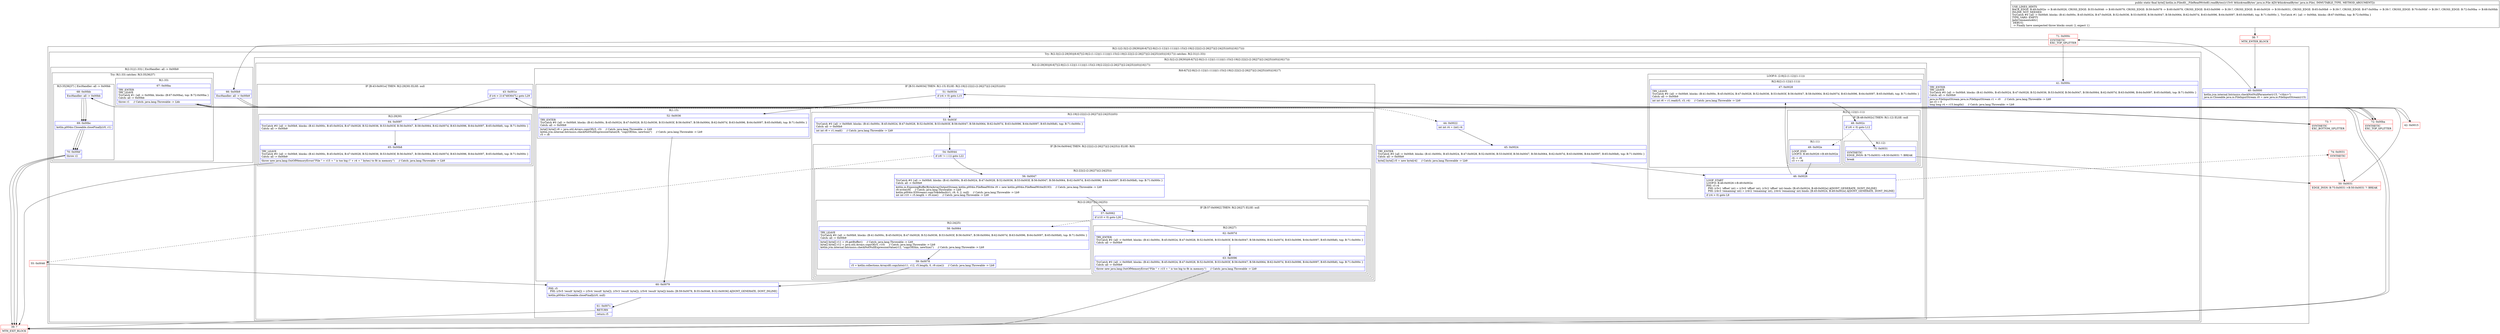 digraph "CFG forkotlin.io.FilesKt__FileReadWriteKt.readBytes(Ljava\/io\/File;)[B" {
subgraph cluster_Region_628008434 {
label = "R(2:1|(2:3|(2:(2:29|30)|(6:6|7|(2:9|(2:(1:12)|(1:11)))|(1:15)(2:19|(2:22|(2:(2:26|27)|(2:24|25)))(0))|16|17))))";
node [shape=record,color=blue];
Node_40 [shape=record,label="{40\:\ 0x0000|kotlin.jvm.internal.Intrinsics.checkNotNullParameter(r15, \"\<this\>\")\ljava.io.Closeable java.io.FileInputStream r0 = new java.io.FileInputStream(r15)\l}"];
subgraph cluster_TryCatchRegion_945541377 {
label = "Try: R(2:3|(2:(2:29|30)|(6:6|7|(2:9|(2:(1:12)|(1:11)))|(1:15)(2:19|(2:22|(2:(2:26|27)|(2:24|25)))(0))|16|17))) catches: R(2:31|(1:33))";
node [shape=record,color=blue];
subgraph cluster_Region_562039404 {
label = "R(2:3|(2:(2:29|30)|(6:6|7|(2:9|(2:(1:12)|(1:11)))|(1:15)(2:19|(2:22|(2:(2:26|27)|(2:24|25)))(0))|16|17)))";
node [shape=record,color=blue];
Node_41 [shape=record,label="{41\:\ 0x000c|TRY_ENTER\lTRY_LEAVE\lTryCatch #0 \{all \-\> 0x00b9, blocks: (B:41:0x000c, B:45:0x0024, B:47:0x0028, B:52:0x0036, B:53:0x003f, B:56:0x0047, B:58:0x0064, B:62:0x007d, B:63:0x0096, B:64:0x0097, B:65:0x00b8), top: B:71:0x000c \}\lCatch: all \-\> 0x00b9\l|java.io.FileInputStream java.io.FileInputStream r1 = r0     \/\/ Catch: java.lang.Throwable \-\> Lb9\lint r3 = 0\llong long r4 = r15.length()     \/\/ Catch: java.lang.Throwable \-\> Lb9\l}"];
subgraph cluster_Region_143492831 {
label = "R(2:(2:29|30)|(6:6|7|(2:9|(2:(1:12)|(1:11)))|(1:15)(2:19|(2:22|(2:(2:26|27)|(2:24|25)))(0))|16|17))";
node [shape=record,color=blue];
subgraph cluster_IfRegion_805074197 {
label = "IF [B:43:0x001e] THEN: R(2:29|30) ELSE: null";
node [shape=record,color=blue];
Node_43 [shape=record,label="{43\:\ 0x001e|if (r4 \> 2147483647L) goto L29\l}"];
subgraph cluster_Region_522612153 {
label = "R(2:29|30)";
node [shape=record,color=blue];
Node_64 [shape=record,label="{64\:\ 0x0097|TryCatch #0 \{all \-\> 0x00b9, blocks: (B:41:0x000c, B:45:0x0024, B:47:0x0028, B:52:0x0036, B:53:0x003f, B:56:0x0047, B:58:0x0064, B:62:0x007d, B:63:0x0096, B:64:0x0097, B:65:0x00b8), top: B:71:0x000c \}\lCatch: all \-\> 0x00b9\l}"];
Node_65 [shape=record,label="{65\:\ 0x00b8|TRY_LEAVE\lTryCatch #0 \{all \-\> 0x00b9, blocks: (B:41:0x000c, B:45:0x0024, B:47:0x0028, B:52:0x0036, B:53:0x003f, B:56:0x0047, B:58:0x0064, B:62:0x007d, B:63:0x0096, B:64:0x0097, B:65:0x00b8), top: B:71:0x000c \}\lCatch: all \-\> 0x00b9\l|throw new java.lang.OutOfMemoryError(\"File \" + r15 + \" is too big (\" + r4 + \" bytes) to fit in memory.\")     \/\/ Catch: java.lang.Throwable \-\> Lb9\l}"];
}
}
subgraph cluster_Region_2081098967 {
label = "R(6:6|7|(2:9|(2:(1:12)|(1:11)))|(1:15)(2:19|(2:22|(2:(2:26|27)|(2:24|25)))(0))|16|17)";
node [shape=record,color=blue];
Node_44 [shape=record,label="{44\:\ 0x0022|int int r4 = (int) r4\l}"];
Node_45 [shape=record,label="{45\:\ 0x0024|TRY_ENTER\lTryCatch #0 \{all \-\> 0x00b9, blocks: (B:41:0x000c, B:45:0x0024, B:47:0x0028, B:52:0x0036, B:53:0x003f, B:56:0x0047, B:58:0x0064, B:62:0x007d, B:63:0x0096, B:64:0x0097, B:65:0x00b8), top: B:71:0x000c \}\lCatch: all \-\> 0x00b9\l|byte[] byte[] r5 = new byte[r4]     \/\/ Catch: java.lang.Throwable \-\> Lb9\l}"];
subgraph cluster_LoopRegion_1212587089 {
label = "LOOP:0: (2:9|(2:(1:12)|(1:11)))";
node [shape=record,color=blue];
Node_46 [shape=record,label="{46\:\ 0x0026|LOOP_START\lLOOP:0: B:46:0x0026\-\>B:49:0x002e\lPHI: r3 r4 \l  PHI: (r3v1 'offset' int) = (r3v0 'offset' int), (r3v2 'offset' int) binds: [B:45:0x0024, B:49:0x002e] A[DONT_GENERATE, DONT_INLINE]\l  PHI: (r4v3 'remaining' int) = (r4v2 'remaining' int), (r4v4 'remaining' int) binds: [B:45:0x0024, B:49:0x002e] A[DONT_GENERATE, DONT_INLINE]\l|if (r4 \> 0) goto L9\l}"];
subgraph cluster_Region_736670591 {
label = "R(2:9|(2:(1:12)|(1:11)))";
node [shape=record,color=blue];
Node_47 [shape=record,label="{47\:\ 0x0028|TRY_LEAVE\lTryCatch #0 \{all \-\> 0x00b9, blocks: (B:41:0x000c, B:45:0x0024, B:47:0x0028, B:52:0x0036, B:53:0x003f, B:56:0x0047, B:58:0x0064, B:62:0x007d, B:63:0x0096, B:64:0x0097, B:65:0x00b8), top: B:71:0x000c \}\lCatch: all \-\> 0x00b9\l|int int r6 = r1.read(r5, r3, r4)     \/\/ Catch: java.lang.Throwable \-\> Lb9\l}"];
subgraph cluster_Region_591742041 {
label = "R(2:(1:12)|(1:11))";
node [shape=record,color=blue];
subgraph cluster_IfRegion_731275698 {
label = "IF [B:48:0x002c] THEN: R(1:12) ELSE: null";
node [shape=record,color=blue];
Node_48 [shape=record,label="{48\:\ 0x002c|if (r6 \< 0) goto L12\l}"];
subgraph cluster_Region_2015914784 {
label = "R(1:12)";
node [shape=record,color=blue];
Node_75 [shape=record,label="{75\:\ 0x0031|SYNTHETIC\lEDGE_INSN: B:75:0x0031\-\>B:50:0x0031 ?: BREAK  \l|break\l}"];
}
}
subgraph cluster_Region_458853833 {
label = "R(1:11)";
node [shape=record,color=blue];
Node_49 [shape=record,label="{49\:\ 0x002e|LOOP_END\lLOOP:0: B:46:0x0026\-\>B:49:0x002e\l|r4 \-= r6\lr3 += r6\l}"];
}
}
}
}
subgraph cluster_IfRegion_417788889 {
label = "IF [B:51:0x0034] THEN: R(1:15) ELSE: R(2:19|(2:22|(2:(2:26|27)|(2:24|25)))(0))";
node [shape=record,color=blue];
Node_51 [shape=record,label="{51\:\ 0x0034|if (r4 \> 0) goto L15\l}"];
subgraph cluster_Region_1967433366 {
label = "R(1:15)";
node [shape=record,color=blue];
Node_52 [shape=record,label="{52\:\ 0x0036|TRY_ENTER\lTryCatch #0 \{all \-\> 0x00b9, blocks: (B:41:0x000c, B:45:0x0024, B:47:0x0028, B:52:0x0036, B:53:0x003f, B:56:0x0047, B:58:0x0064, B:62:0x007d, B:63:0x0096, B:64:0x0097, B:65:0x00b8), top: B:71:0x000c \}\lCatch: all \-\> 0x00b9\l|byte[] byte[] r8 = java.util.Arrays.copyOf(r5, r3)     \/\/ Catch: java.lang.Throwable \-\> Lb9\lkotlin.jvm.internal.Intrinsics.checkNotNullExpressionValue(r8, \"copyOf(this, newSize)\")     \/\/ Catch: java.lang.Throwable \-\> Lb9\lr5 = r8\l}"];
}
subgraph cluster_Region_177868548 {
label = "R(2:19|(2:22|(2:(2:26|27)|(2:24|25)))(0))";
node [shape=record,color=blue];
Node_53 [shape=record,label="{53\:\ 0x003f|TryCatch #0 \{all \-\> 0x00b9, blocks: (B:41:0x000c, B:45:0x0024, B:47:0x0028, B:52:0x0036, B:53:0x003f, B:56:0x0047, B:58:0x0064, B:62:0x007d, B:63:0x0096, B:64:0x0097, B:65:0x00b8), top: B:71:0x000c \}\lCatch: all \-\> 0x00b9\l|int int r8 = r1.read()     \/\/ Catch: java.lang.Throwable \-\> Lb9\l}"];
subgraph cluster_IfRegion_2023333262 {
label = "IF [B:54:0x0044] THEN: R(2:22|(2:(2:26|27)|(2:24|25))) ELSE: R(0)";
node [shape=record,color=blue];
Node_54 [shape=record,label="{54\:\ 0x0044|if (r8 != (\-1)) goto L22\l}"];
subgraph cluster_Region_777242420 {
label = "R(2:22|(2:(2:26|27)|(2:24|25)))";
node [shape=record,color=blue];
Node_56 [shape=record,label="{56\:\ 0x0047|TryCatch #0 \{all \-\> 0x00b9, blocks: (B:41:0x000c, B:45:0x0024, B:47:0x0028, B:52:0x0036, B:53:0x003f, B:56:0x0047, B:58:0x0064, B:62:0x007d, B:63:0x0096, B:64:0x0097, B:65:0x00b8), top: B:71:0x000c \}\lCatch: all \-\> 0x00b9\l|kotlin.io.ExposingBufferByteArrayOutputStream kotlin.p004io.FileReadWrite r9 = new kotlin.p004io.FileReadWrite(8193)     \/\/ Catch: java.lang.Throwable \-\> Lb9\lr9.write(r8)     \/\/ Catch: java.lang.Throwable \-\> Lb9\lkotlin.p004io.IOStreams.copyTo$default(r1, r9, 0, 2, null)     \/\/ Catch: java.lang.Throwable \-\> Lb9\lint int r10 = r5.length + r9.size()     \/\/ Catch: java.lang.Throwable \-\> Lb9\l}"];
subgraph cluster_Region_505245437 {
label = "R(2:(2:26|27)|(2:24|25))";
node [shape=record,color=blue];
subgraph cluster_IfRegion_71381720 {
label = "IF [B:57:0x0062] THEN: R(2:26|27) ELSE: null";
node [shape=record,color=blue];
Node_57 [shape=record,label="{57\:\ 0x0062|if (r10 \< 0) goto L26\l}"];
subgraph cluster_Region_2051192991 {
label = "R(2:26|27)";
node [shape=record,color=blue];
Node_62 [shape=record,label="{62\:\ 0x007d|TRY_ENTER\lTryCatch #0 \{all \-\> 0x00b9, blocks: (B:41:0x000c, B:45:0x0024, B:47:0x0028, B:52:0x0036, B:53:0x003f, B:56:0x0047, B:58:0x0064, B:62:0x007d, B:63:0x0096, B:64:0x0097, B:65:0x00b8), top: B:71:0x000c \}\lCatch: all \-\> 0x00b9\l}"];
Node_63 [shape=record,label="{63\:\ 0x0096|TryCatch #0 \{all \-\> 0x00b9, blocks: (B:41:0x000c, B:45:0x0024, B:47:0x0028, B:52:0x0036, B:53:0x003f, B:56:0x0047, B:58:0x0064, B:62:0x007d, B:63:0x0096, B:64:0x0097, B:65:0x00b8), top: B:71:0x000c \}\lCatch: all \-\> 0x00b9\l|throw new java.lang.OutOfMemoryError(\"File \" + r15 + \" is too big to fit in memory.\")     \/\/ Catch: java.lang.Throwable \-\> Lb9\l}"];
}
}
subgraph cluster_Region_1425959181 {
label = "R(2:24|25)";
node [shape=record,color=blue];
Node_58 [shape=record,label="{58\:\ 0x0064|TRY_LEAVE\lTryCatch #0 \{all \-\> 0x00b9, blocks: (B:41:0x000c, B:45:0x0024, B:47:0x0028, B:52:0x0036, B:53:0x003f, B:56:0x0047, B:58:0x0064, B:62:0x007d, B:63:0x0096, B:64:0x0097, B:65:0x00b8), top: B:71:0x000c \}\lCatch: all \-\> 0x00b9\l|byte[] byte[] r11 = r9.getBuffer()     \/\/ Catch: java.lang.Throwable \-\> Lb9\lbyte[] byte[] r12 = java.util.Arrays.copyOf(r5, r10)     \/\/ Catch: java.lang.Throwable \-\> Lb9\lkotlin.jvm.internal.Intrinsics.checkNotNullExpressionValue(r12, \"copyOf(this, newSize)\")     \/\/ Catch: java.lang.Throwable \-\> Lb9\l}"];
Node_59 [shape=record,label="{59\:\ 0x0078|r5 = kotlin.collections.ArraysKt.copyInto(r11, r12, r5.length, 0, r9.size())     \/\/ Catch: java.lang.Throwable \-\> Lb9\l}"];
}
}
}
subgraph cluster_Region_1940675586 {
label = "R(0)";
node [shape=record,color=blue];
}
}
}
}
Node_60 [shape=record,label="{60\:\ 0x0079|PHI: r5 \l  PHI: (r5v5 'result' byte[]) = (r5v4 'result' byte[]), (r5v3 'result' byte[]), (r5v6 'result' byte[]) binds: [B:59:0x0078, B:55:0x0046, B:52:0x0036] A[DONT_GENERATE, DONT_INLINE]\l|kotlin.p004io.Closeable.closeFinally(r0, null)\l}"];
Node_61 [shape=record,label="{61\:\ 0x007c|RETURN\l|return r5\l}"];
}
}
}
subgraph cluster_Region_1223055420 {
label = "R(2:31|(1:33)) | ExcHandler: all \-\> 0x00b9\l";
node [shape=record,color=blue];
Node_66 [shape=record,label="{66\:\ 0x00b9|ExcHandler: all \-\> 0x00b9\l}"];
subgraph cluster_TryCatchRegion_1039773019 {
label = "Try: R(1:33) catches: R(3:35|36|37)";
node [shape=record,color=blue];
subgraph cluster_Region_1376812091 {
label = "R(1:33)";
node [shape=record,color=blue];
Node_67 [shape=record,label="{67\:\ 0x00ba|TRY_ENTER\lTRY_LEAVE\lTryCatch #1 \{all \-\> 0x00bb, blocks: (B:67:0x00ba), top: B:72:0x00ba \}\lCatch: all \-\> 0x00bb\l|throw r1     \/\/ Catch: java.lang.Throwable \-\> Lbb\l}"];
}
subgraph cluster_Region_2079967431 {
label = "R(3:35|36|37) | ExcHandler: all \-\> 0x00bb\l";
node [shape=record,color=blue];
Node_68 [shape=record,label="{68\:\ 0x00bb|ExcHandler: all \-\> 0x00bb\l}"];
Node_69 [shape=record,label="{69\:\ 0x00bc|kotlin.p004io.Closeable.closeFinally(r0, r1)\l}"];
Node_70 [shape=record,label="{70\:\ 0x00bf|throw r2\l}"];
}
}
}
}
}
subgraph cluster_Region_1223055420 {
label = "R(2:31|(1:33)) | ExcHandler: all \-\> 0x00b9\l";
node [shape=record,color=blue];
Node_66 [shape=record,label="{66\:\ 0x00b9|ExcHandler: all \-\> 0x00b9\l}"];
subgraph cluster_TryCatchRegion_1039773019 {
label = "Try: R(1:33) catches: R(3:35|36|37)";
node [shape=record,color=blue];
subgraph cluster_Region_1376812091 {
label = "R(1:33)";
node [shape=record,color=blue];
Node_67 [shape=record,label="{67\:\ 0x00ba|TRY_ENTER\lTRY_LEAVE\lTryCatch #1 \{all \-\> 0x00bb, blocks: (B:67:0x00ba), top: B:72:0x00ba \}\lCatch: all \-\> 0x00bb\l|throw r1     \/\/ Catch: java.lang.Throwable \-\> Lbb\l}"];
}
subgraph cluster_Region_2079967431 {
label = "R(3:35|36|37) | ExcHandler: all \-\> 0x00bb\l";
node [shape=record,color=blue];
Node_68 [shape=record,label="{68\:\ 0x00bb|ExcHandler: all \-\> 0x00bb\l}"];
Node_69 [shape=record,label="{69\:\ 0x00bc|kotlin.p004io.Closeable.closeFinally(r0, r1)\l}"];
Node_70 [shape=record,label="{70\:\ 0x00bf|throw r2\l}"];
}
}
}
subgraph cluster_Region_2079967431 {
label = "R(3:35|36|37) | ExcHandler: all \-\> 0x00bb\l";
node [shape=record,color=blue];
Node_68 [shape=record,label="{68\:\ 0x00bb|ExcHandler: all \-\> 0x00bb\l}"];
Node_69 [shape=record,label="{69\:\ 0x00bc|kotlin.p004io.Closeable.closeFinally(r0, r1)\l}"];
Node_70 [shape=record,label="{70\:\ 0x00bf|throw r2\l}"];
}
Node_38 [shape=record,color=red,label="{38\:\ ?|MTH_ENTER_BLOCK\l}"];
Node_71 [shape=record,color=red,label="{71\:\ 0x000c|SYNTHETIC\lEXC_TOP_SPLITTER\l}"];
Node_42 [shape=record,color=red,label="{42\:\ 0x0015}"];
Node_50 [shape=record,color=red,label="{50\:\ 0x0031|EDGE_INSN: B:75:0x0031\-\>B:50:0x0031 ?: BREAK  \l}"];
Node_39 [shape=record,color=red,label="{39\:\ ?|MTH_EXIT_BLOCK\l}"];
Node_55 [shape=record,color=red,label="{55\:\ 0x0046}"];
Node_74 [shape=record,color=red,label="{74\:\ 0x0031|SYNTHETIC\l}"];
Node_72 [shape=record,color=red,label="{72\:\ 0x00ba|SYNTHETIC\lEXC_TOP_SPLITTER\l}"];
Node_73 [shape=record,color=red,label="{73\:\ ?|SYNTHETIC\lEXC_BOTTOM_SPLITTER\l}"];
MethodNode[shape=record,label="{public static final byte[] kotlin.io.FilesKt__FileReadWriteKt.readBytes((r15v0 '$this$readBytes' java.io.File A[D('$this$readBytes' java.io.File), IMMUTABLE_TYPE, METHOD_ARGUMENT]))  | USE_LINES_HINTS\lBACK_EDGE: B:49:0x002e \-\> B:46:0x0026, CROSS_EDGE: B:55:0x0046 \-\> B:60:0x0079, CROSS_EDGE: B:59:0x0078 \-\> B:60:0x0079, CROSS_EDGE: B:63:0x0096 \-\> B:39:?, CROSS_EDGE: B:46:0x0026 \-\> B:50:0x0031, CROSS_EDGE: B:65:0x00b8 \-\> B:39:?, CROSS_EDGE: B:67:0x00ba \-\> B:39:?, CROSS_EDGE: B:70:0x00bf \-\> B:39:?, CROSS_EDGE: B:72:0x00ba \-\> B:68:0x00bb\lINLINE_NOT_NEEDED\lTryCatch #0 \{all \-\> 0x00b9, blocks: (B:41:0x000c, B:45:0x0024, B:47:0x0028, B:52:0x0036, B:53:0x003f, B:56:0x0047, B:58:0x0064, B:62:0x007d, B:63:0x0096, B:64:0x0097, B:65:0x00b8), top: B:71:0x000c \}, TryCatch #1 \{all \-\> 0x00bb, blocks: (B:67:0x00ba), top: B:72:0x00ba \}\lTYPE_VARS: EMPTY\lJadxCommentsAttr\{\l DEBUG: \l \-\> Finally have unexpected throw blocks count: 2, expect 1\}\l}"];
MethodNode -> Node_38;Node_40 -> Node_71;
Node_41 -> Node_42;
Node_43 -> Node_44[style=dashed];
Node_43 -> Node_64;
Node_64 -> Node_65;
Node_65 -> Node_39;
Node_44 -> Node_45;
Node_45 -> Node_46;
Node_46 -> Node_47;
Node_46 -> Node_74[style=dashed];
Node_47 -> Node_48;
Node_48 -> Node_49[style=dashed];
Node_48 -> Node_75;
Node_75 -> Node_50;
Node_49 -> Node_46;
Node_51 -> Node_52;
Node_51 -> Node_53[style=dashed];
Node_52 -> Node_60;
Node_53 -> Node_54;
Node_54 -> Node_55[style=dashed];
Node_54 -> Node_56;
Node_56 -> Node_57;
Node_57 -> Node_58[style=dashed];
Node_57 -> Node_62;
Node_62 -> Node_63;
Node_63 -> Node_39;
Node_58 -> Node_59;
Node_59 -> Node_60;
Node_60 -> Node_61;
Node_61 -> Node_39;
Node_66 -> Node_72;
Node_67 -> Node_39;
Node_67 -> Node_73;
Node_68 -> Node_69;
Node_69 -> Node_70;
Node_70 -> Node_39;
Node_66 -> Node_72;
Node_67 -> Node_39;
Node_67 -> Node_73;
Node_68 -> Node_69;
Node_69 -> Node_70;
Node_70 -> Node_39;
Node_68 -> Node_69;
Node_69 -> Node_70;
Node_70 -> Node_39;
Node_38 -> Node_40;
Node_71 -> Node_41;
Node_71 -> Node_66;
Node_42 -> Node_43;
Node_50 -> Node_51;
Node_55 -> Node_60;
Node_74 -> Node_50;
Node_72 -> Node_67;
Node_72 -> Node_68;
Node_73 -> Node_68;
}

